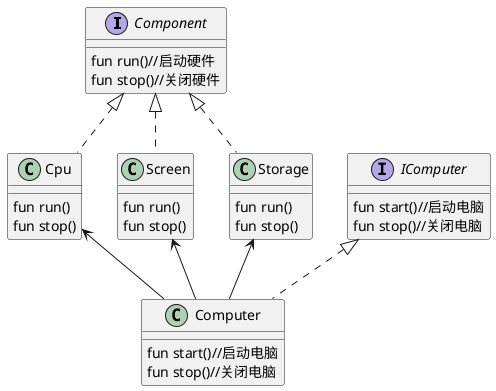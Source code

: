 @startuml

interface Component{
     fun run()//启动硬件
     fun stop()//关闭硬件
}
interface IComputer {
    fun start()//启动电脑
    fun stop()//关闭电脑
}
class Cpu{
     fun run()
     fun stop()
}
class Screen{
     fun run()
     fun stop()
}
class Storage{
     fun run()
     fun stop()
}
class Computer{
    fun start()//启动电脑
    fun stop()//关闭电脑
}
Component <|.. Cpu
Component <|.. Screen
Component <|.. Storage
IComputer <|.. Computer
Cpu <-- Computer
Screen <-- Computer
Storage <-- Computer
@enduml